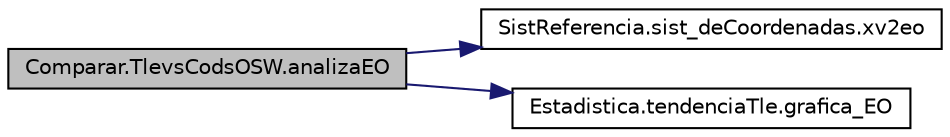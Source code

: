 digraph G
{
  edge [fontname="Helvetica",fontsize="10",labelfontname="Helvetica",labelfontsize="10"];
  node [fontname="Helvetica",fontsize="10",shape=record];
  rankdir="LR";
  Node1 [label="Comparar.TlevsCodsOSW.analizaEO",height=0.2,width=0.4,color="black", fillcolor="grey75", style="filled" fontcolor="black"];
  Node1 -> Node2 [color="midnightblue",fontsize="10",style="solid",fontname="Helvetica"];
  Node2 [label="SistReferencia.sist_deCoordenadas.xv2eo",height=0.2,width=0.4,color="black", fillcolor="white", style="filled",URL="$namespace_sist_referencia_1_1sist__de_coordenadas.html#ad986ee217f88feb6eb19b36560e14f09"];
  Node1 -> Node3 [color="midnightblue",fontsize="10",style="solid",fontname="Helvetica"];
  Node3 [label="Estadistica.tendenciaTle.grafica_EO",height=0.2,width=0.4,color="black", fillcolor="white", style="filled",URL="$namespace_estadistica_1_1tendencia_tle.html#adce7c506886edcf926fb617d7230924a"];
}
